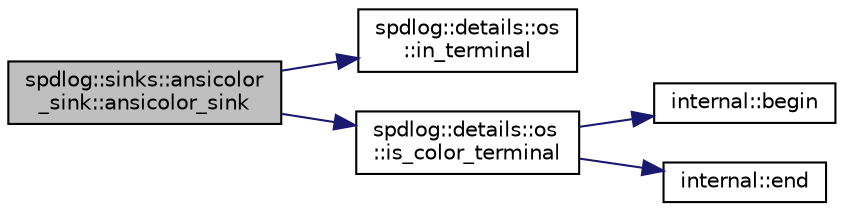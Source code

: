 digraph "spdlog::sinks::ansicolor_sink::ansicolor_sink"
{
  edge [fontname="Helvetica",fontsize="10",labelfontname="Helvetica",labelfontsize="10"];
  node [fontname="Helvetica",fontsize="10",shape=record];
  rankdir="LR";
  Node1 [label="spdlog::sinks::ansicolor\l_sink::ansicolor_sink",height=0.2,width=0.4,color="black", fillcolor="grey75", style="filled" fontcolor="black"];
  Node1 -> Node2 [color="midnightblue",fontsize="10",style="solid",fontname="Helvetica"];
  Node2 [label="spdlog::details::os\l::in_terminal",height=0.2,width=0.4,color="black", fillcolor="white", style="filled",URL="$namespacespdlog_1_1details_1_1os.html#a2d4716c3ff12a2cc7f3bae7f3f769917"];
  Node1 -> Node3 [color="midnightblue",fontsize="10",style="solid",fontname="Helvetica"];
  Node3 [label="spdlog::details::os\l::is_color_terminal",height=0.2,width=0.4,color="black", fillcolor="white", style="filled",URL="$namespacespdlog_1_1details_1_1os.html#a41c3f67d2cbabfcb20e89d0524e5097f"];
  Node3 -> Node4 [color="midnightblue",fontsize="10",style="solid",fontname="Helvetica"];
  Node4 [label="internal::begin",height=0.2,width=0.4,color="black", fillcolor="white", style="filled",URL="$namespaceinternal.html#a265f36d9dee68d3f44381347ef2fd5cb"];
  Node3 -> Node5 [color="midnightblue",fontsize="10",style="solid",fontname="Helvetica"];
  Node5 [label="internal::end",height=0.2,width=0.4,color="black", fillcolor="white", style="filled",URL="$namespaceinternal.html#a94820de1710dc8038fa6f188adfe299b"];
}
